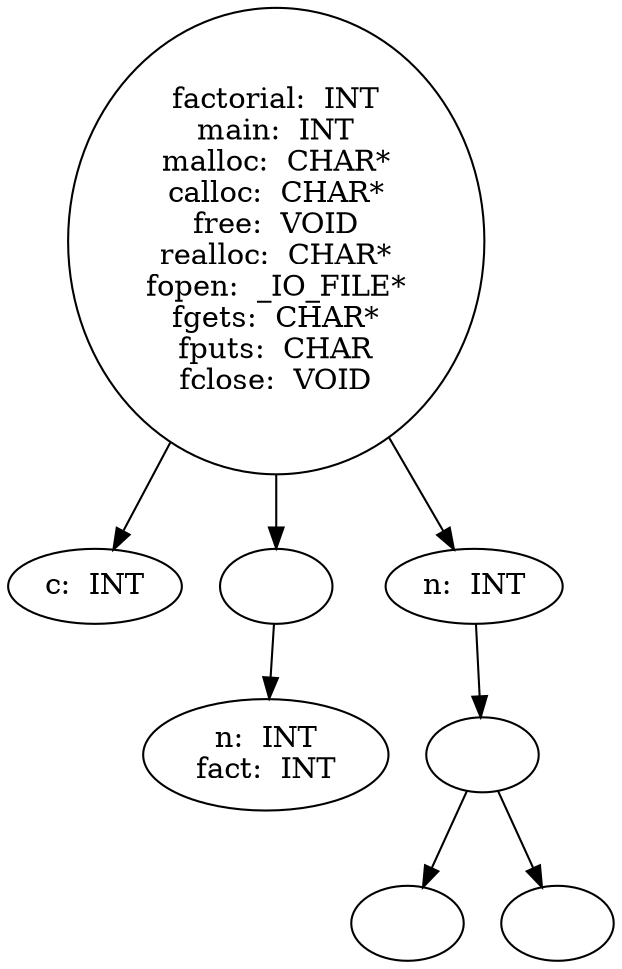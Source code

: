 digraph AST {
  "135951641071808" [label="factorial:  INT
main:  INT
malloc:  CHAR*
calloc:  CHAR*
free:  VOID
realloc:  CHAR*
fopen:  _IO_FILE*
fgets:  CHAR*
fputs:  CHAR
fclose:  VOID"];
  "135951641071808" -> "135951641083088";
  "135951641071808" -> "135951641071712";
  "135951641071808" -> "135951641083328";
  "135951641083088" [label="c:  INT"];
  "135951641071712" [label=""];
  "135951641071712" -> "135951641081408";
  "135951641081408" [label="n:  INT
fact:  INT"];
  "135951641083328" [label="n:  INT"];
  "135951641083328" -> "135951641071568";
  "135951641071568" [label=""];
  "135951641071568" -> "135951640321888";
  "135951641071568" -> "135951640320688";
  "135951640321888" [label=""];
  "135951640320688" [label=""];
}
